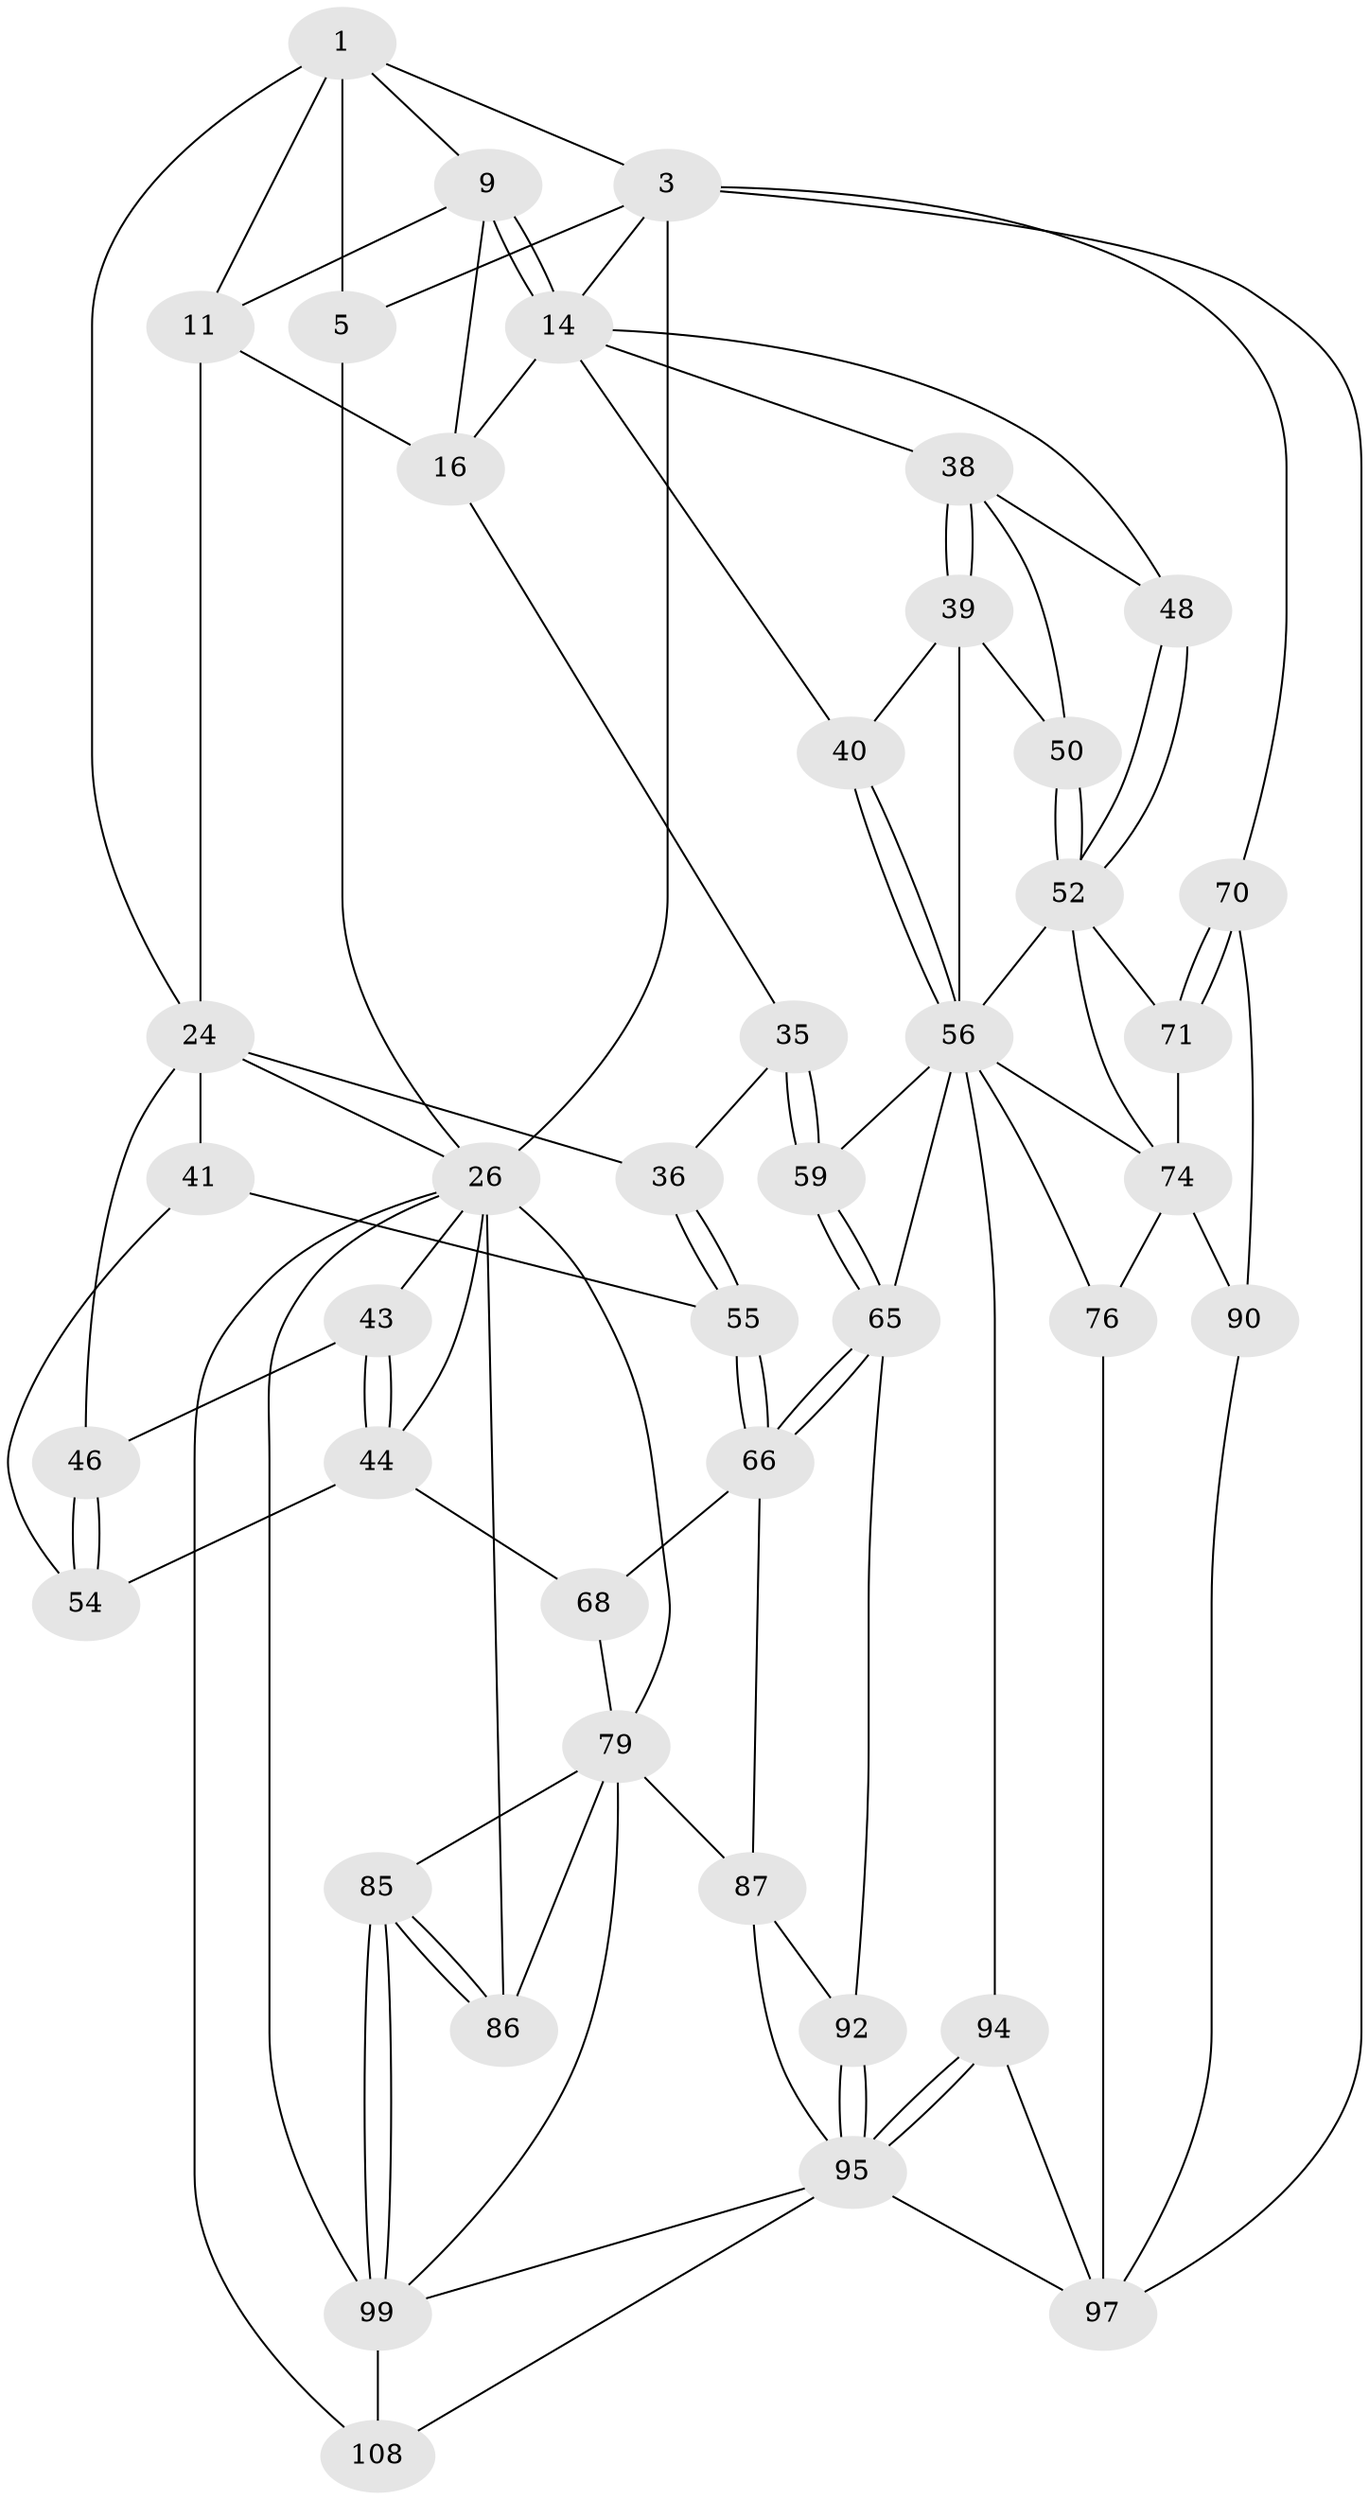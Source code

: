 // original degree distribution, {3: 0.018518518518518517, 4: 0.24074074074074073, 6: 0.2222222222222222, 5: 0.5185185185185185}
// Generated by graph-tools (version 1.1) at 2025/21/03/04/25 18:21:19]
// undirected, 43 vertices, 104 edges
graph export_dot {
graph [start="1"]
  node [color=gray90,style=filled];
  1 [pos="+0.387688063006813+0",super="+2+6"];
  3 [pos="+1+0",super="+69+4+13"];
  5 [pos="+0.2079674340489612+0",super="+8"];
  9 [pos="+0.7130936632559549+0.030323818036448277",super="+10"];
  11 [pos="+0.5795631989233792+0.07971734044484566",super="+18+12"];
  14 [pos="+0.8222415659321207+0.15983967947201103",super="+19"];
  16 [pos="+0.6252606885275299+0.20095766010301327",super="+17+33"];
  24 [pos="+0.3335309316041536+0.2482094885737253",super="+28"];
  26 [pos="+0+0",super="+27+45"];
  35 [pos="+0.46837920897843355+0.41680073796371253"];
  36 [pos="+0.44931718947640065+0.41925872327438324"];
  38 [pos="+0.8427435042765781+0.3262411548177097",super="+49"];
  39 [pos="+0.7812478567124596+0.33648778257660616",super="+51"];
  40 [pos="+0.7774918060282867+0.3359376618564649"];
  41 [pos="+0.2875956279216688+0.4351836877041296",super="+53"];
  43 [pos="+0.0666718682523707+0.35401789136884143"];
  44 [pos="+0+0.40658868100952456",super="+61"];
  46 [pos="+0.22004454533209658+0.42983934904621107",super="+47"];
  48 [pos="+1+0.34976274372076566"];
  50 [pos="+0.9727977003347954+0.4313415365602687"];
  52 [pos="+1+0.37976462526643046",super="+63"];
  54 [pos="+0.22592871911397217+0.5044540060283201",super="+60"];
  55 [pos="+0.3602960255252499+0.5733095128344554"];
  56 [pos="+0.7355863623425207+0.45456581960133996",super="+57+62"];
  59 [pos="+0.5685865210721813+0.500151715000082"];
  65 [pos="+0.44910109734862347+0.6506418416447345",super="+73"];
  66 [pos="+0.360968849566757+0.6480374126840717",super="+67"];
  68 [pos="+0.1551071603170339+0.6069381911396301"];
  70 [pos="+1+1"];
  71 [pos="+1+1"];
  74 [pos="+0.7847697970529537+0.6389212567047701",super="+75+78"];
  76 [pos="+0.6649789974084409+0.7106555407998483",super="+96"];
  79 [pos="+0.10452375404712795+0.6516213280998219",super="+80+84"];
  85 [pos="+0.08958842076253122+0.7960731081482328"];
  86 [pos="+0.04265802960408565+0.7810637207697602"];
  87 [pos="+0.32712737158792804+0.7509685486377375",super="+93"];
  90 [pos="+0.8424062923976916+0.7994393440267303",super="+102"];
  92 [pos="+0.5320555116133002+0.7468592713548631"];
  94 [pos="+0.6080963372306476+0.852342714794788"];
  95 [pos="+0.5564568101657793+0.8859172249652649",super="+104"];
  97 [pos="+0.7346534944662946+0.8656638925029073",super="+103"];
  99 [pos="+0.1029005831818904+0.9211427170328966",super="+101+100"];
  108 [pos="+0+1"];
  1 -- 3;
  1 -- 9;
  1 -- 24;
  1 -- 11;
  1 -- 5;
  3 -- 70;
  3 -- 26 [weight=3];
  3 -- 5;
  3 -- 14 [weight=2];
  3 -- 97;
  5 -- 26;
  9 -- 14 [weight=2];
  9 -- 14;
  9 -- 16;
  9 -- 11;
  11 -- 16 [weight=3];
  11 -- 24;
  14 -- 48;
  14 -- 38;
  14 -- 40;
  14 -- 16;
  16 -- 35;
  24 -- 36;
  24 -- 41 [weight=2];
  24 -- 26;
  24 -- 46;
  26 -- 43;
  26 -- 108;
  26 -- 86;
  26 -- 44;
  26 -- 79;
  26 -- 99;
  35 -- 36;
  35 -- 59;
  35 -- 59;
  36 -- 55;
  36 -- 55;
  38 -- 39;
  38 -- 39;
  38 -- 48;
  38 -- 50;
  39 -- 40;
  39 -- 50;
  39 -- 56;
  40 -- 56;
  40 -- 56;
  41 -- 54;
  41 -- 55;
  43 -- 44;
  43 -- 44;
  43 -- 46;
  44 -- 68;
  44 -- 54;
  46 -- 54 [weight=2];
  46 -- 54;
  48 -- 52;
  48 -- 52;
  50 -- 52;
  50 -- 52;
  52 -- 71;
  52 -- 56;
  52 -- 74;
  55 -- 66;
  55 -- 66;
  56 -- 65;
  56 -- 74;
  56 -- 59;
  56 -- 76;
  56 -- 94;
  59 -- 65;
  59 -- 65;
  65 -- 66;
  65 -- 66;
  65 -- 92;
  66 -- 68;
  66 -- 87;
  68 -- 79;
  70 -- 71;
  70 -- 71;
  70 -- 90;
  71 -- 74;
  74 -- 76 [weight=2];
  74 -- 90 [weight=2];
  76 -- 97;
  79 -- 86;
  79 -- 85;
  79 -- 87;
  79 -- 99;
  85 -- 86;
  85 -- 86;
  85 -- 99;
  85 -- 99;
  87 -- 92;
  87 -- 95;
  90 -- 97;
  92 -- 95;
  92 -- 95;
  94 -- 95;
  94 -- 95;
  94 -- 97;
  95 -- 108;
  95 -- 99;
  95 -- 97;
  99 -- 108;
}
